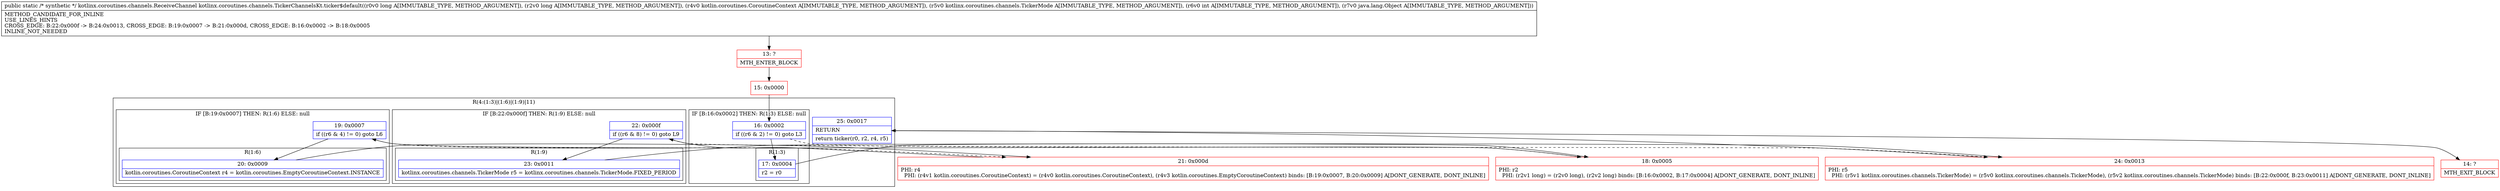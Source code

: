 digraph "CFG forkotlinx.coroutines.channels.TickerChannelsKt.ticker$default(JJLkotlin\/coroutines\/CoroutineContext;Lkotlinx\/coroutines\/channels\/TickerMode;ILjava\/lang\/Object;)Lkotlinx\/coroutines\/channels\/ReceiveChannel;" {
subgraph cluster_Region_1664341608 {
label = "R(4:(1:3)|(1:6)|(1:9)|11)";
node [shape=record,color=blue];
subgraph cluster_IfRegion_1343716839 {
label = "IF [B:16:0x0002] THEN: R(1:3) ELSE: null";
node [shape=record,color=blue];
Node_16 [shape=record,label="{16\:\ 0x0002|if ((r6 & 2) != 0) goto L3\l}"];
subgraph cluster_Region_1338001201 {
label = "R(1:3)";
node [shape=record,color=blue];
Node_17 [shape=record,label="{17\:\ 0x0004|r2 = r0\l}"];
}
}
subgraph cluster_IfRegion_738530048 {
label = "IF [B:19:0x0007] THEN: R(1:6) ELSE: null";
node [shape=record,color=blue];
Node_19 [shape=record,label="{19\:\ 0x0007|if ((r6 & 4) != 0) goto L6\l}"];
subgraph cluster_Region_1375211646 {
label = "R(1:6)";
node [shape=record,color=blue];
Node_20 [shape=record,label="{20\:\ 0x0009|kotlin.coroutines.CoroutineContext r4 = kotlin.coroutines.EmptyCoroutineContext.INSTANCE\l}"];
}
}
subgraph cluster_IfRegion_988526563 {
label = "IF [B:22:0x000f] THEN: R(1:9) ELSE: null";
node [shape=record,color=blue];
Node_22 [shape=record,label="{22\:\ 0x000f|if ((r6 & 8) != 0) goto L9\l}"];
subgraph cluster_Region_2002748992 {
label = "R(1:9)";
node [shape=record,color=blue];
Node_23 [shape=record,label="{23\:\ 0x0011|kotlinx.coroutines.channels.TickerMode r5 = kotlinx.coroutines.channels.TickerMode.FIXED_PERIOD\l}"];
}
}
Node_25 [shape=record,label="{25\:\ 0x0017|RETURN\l|return ticker(r0, r2, r4, r5)\l}"];
}
Node_13 [shape=record,color=red,label="{13\:\ ?|MTH_ENTER_BLOCK\l}"];
Node_15 [shape=record,color=red,label="{15\:\ 0x0000}"];
Node_18 [shape=record,color=red,label="{18\:\ 0x0005|PHI: r2 \l  PHI: (r2v1 long) = (r2v0 long), (r2v2 long) binds: [B:16:0x0002, B:17:0x0004] A[DONT_GENERATE, DONT_INLINE]\l}"];
Node_21 [shape=record,color=red,label="{21\:\ 0x000d|PHI: r4 \l  PHI: (r4v1 kotlin.coroutines.CoroutineContext) = (r4v0 kotlin.coroutines.CoroutineContext), (r4v3 kotlin.coroutines.EmptyCoroutineContext) binds: [B:19:0x0007, B:20:0x0009] A[DONT_GENERATE, DONT_INLINE]\l}"];
Node_24 [shape=record,color=red,label="{24\:\ 0x0013|PHI: r5 \l  PHI: (r5v1 kotlinx.coroutines.channels.TickerMode) = (r5v0 kotlinx.coroutines.channels.TickerMode), (r5v2 kotlinx.coroutines.channels.TickerMode) binds: [B:22:0x000f, B:23:0x0011] A[DONT_GENERATE, DONT_INLINE]\l}"];
Node_14 [shape=record,color=red,label="{14\:\ ?|MTH_EXIT_BLOCK\l}"];
MethodNode[shape=record,label="{public static \/* synthetic *\/ kotlinx.coroutines.channels.ReceiveChannel kotlinx.coroutines.channels.TickerChannelsKt.ticker$default((r0v0 long A[IMMUTABLE_TYPE, METHOD_ARGUMENT]), (r2v0 long A[IMMUTABLE_TYPE, METHOD_ARGUMENT]), (r4v0 kotlin.coroutines.CoroutineContext A[IMMUTABLE_TYPE, METHOD_ARGUMENT]), (r5v0 kotlinx.coroutines.channels.TickerMode A[IMMUTABLE_TYPE, METHOD_ARGUMENT]), (r6v0 int A[IMMUTABLE_TYPE, METHOD_ARGUMENT]), (r7v0 java.lang.Object A[IMMUTABLE_TYPE, METHOD_ARGUMENT]))  | METHOD_CANDIDATE_FOR_INLINE\lUSE_LINES_HINTS\lCROSS_EDGE: B:22:0x000f \-\> B:24:0x0013, CROSS_EDGE: B:19:0x0007 \-\> B:21:0x000d, CROSS_EDGE: B:16:0x0002 \-\> B:18:0x0005\lINLINE_NOT_NEEDED\l}"];
MethodNode -> Node_13;Node_16 -> Node_17;
Node_16 -> Node_18[style=dashed];
Node_17 -> Node_18;
Node_19 -> Node_20;
Node_19 -> Node_21[style=dashed];
Node_20 -> Node_21;
Node_22 -> Node_23;
Node_22 -> Node_24[style=dashed];
Node_23 -> Node_24;
Node_25 -> Node_14;
Node_13 -> Node_15;
Node_15 -> Node_16;
Node_18 -> Node_19;
Node_21 -> Node_22;
Node_24 -> Node_25;
}

